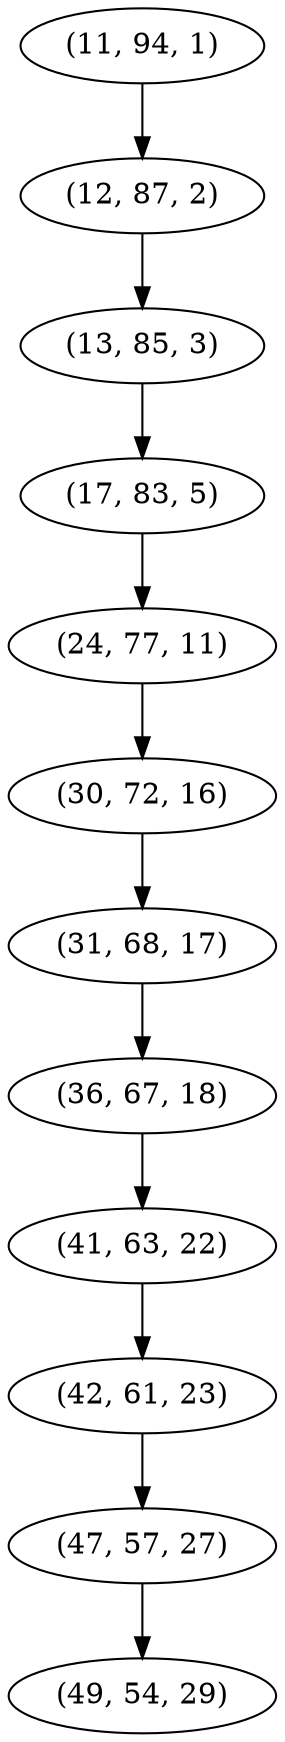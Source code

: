 digraph tree {
    "(11, 94, 1)";
    "(12, 87, 2)";
    "(13, 85, 3)";
    "(17, 83, 5)";
    "(24, 77, 11)";
    "(30, 72, 16)";
    "(31, 68, 17)";
    "(36, 67, 18)";
    "(41, 63, 22)";
    "(42, 61, 23)";
    "(47, 57, 27)";
    "(49, 54, 29)";
    "(11, 94, 1)" -> "(12, 87, 2)";
    "(12, 87, 2)" -> "(13, 85, 3)";
    "(13, 85, 3)" -> "(17, 83, 5)";
    "(17, 83, 5)" -> "(24, 77, 11)";
    "(24, 77, 11)" -> "(30, 72, 16)";
    "(30, 72, 16)" -> "(31, 68, 17)";
    "(31, 68, 17)" -> "(36, 67, 18)";
    "(36, 67, 18)" -> "(41, 63, 22)";
    "(41, 63, 22)" -> "(42, 61, 23)";
    "(42, 61, 23)" -> "(47, 57, 27)";
    "(47, 57, 27)" -> "(49, 54, 29)";
}
